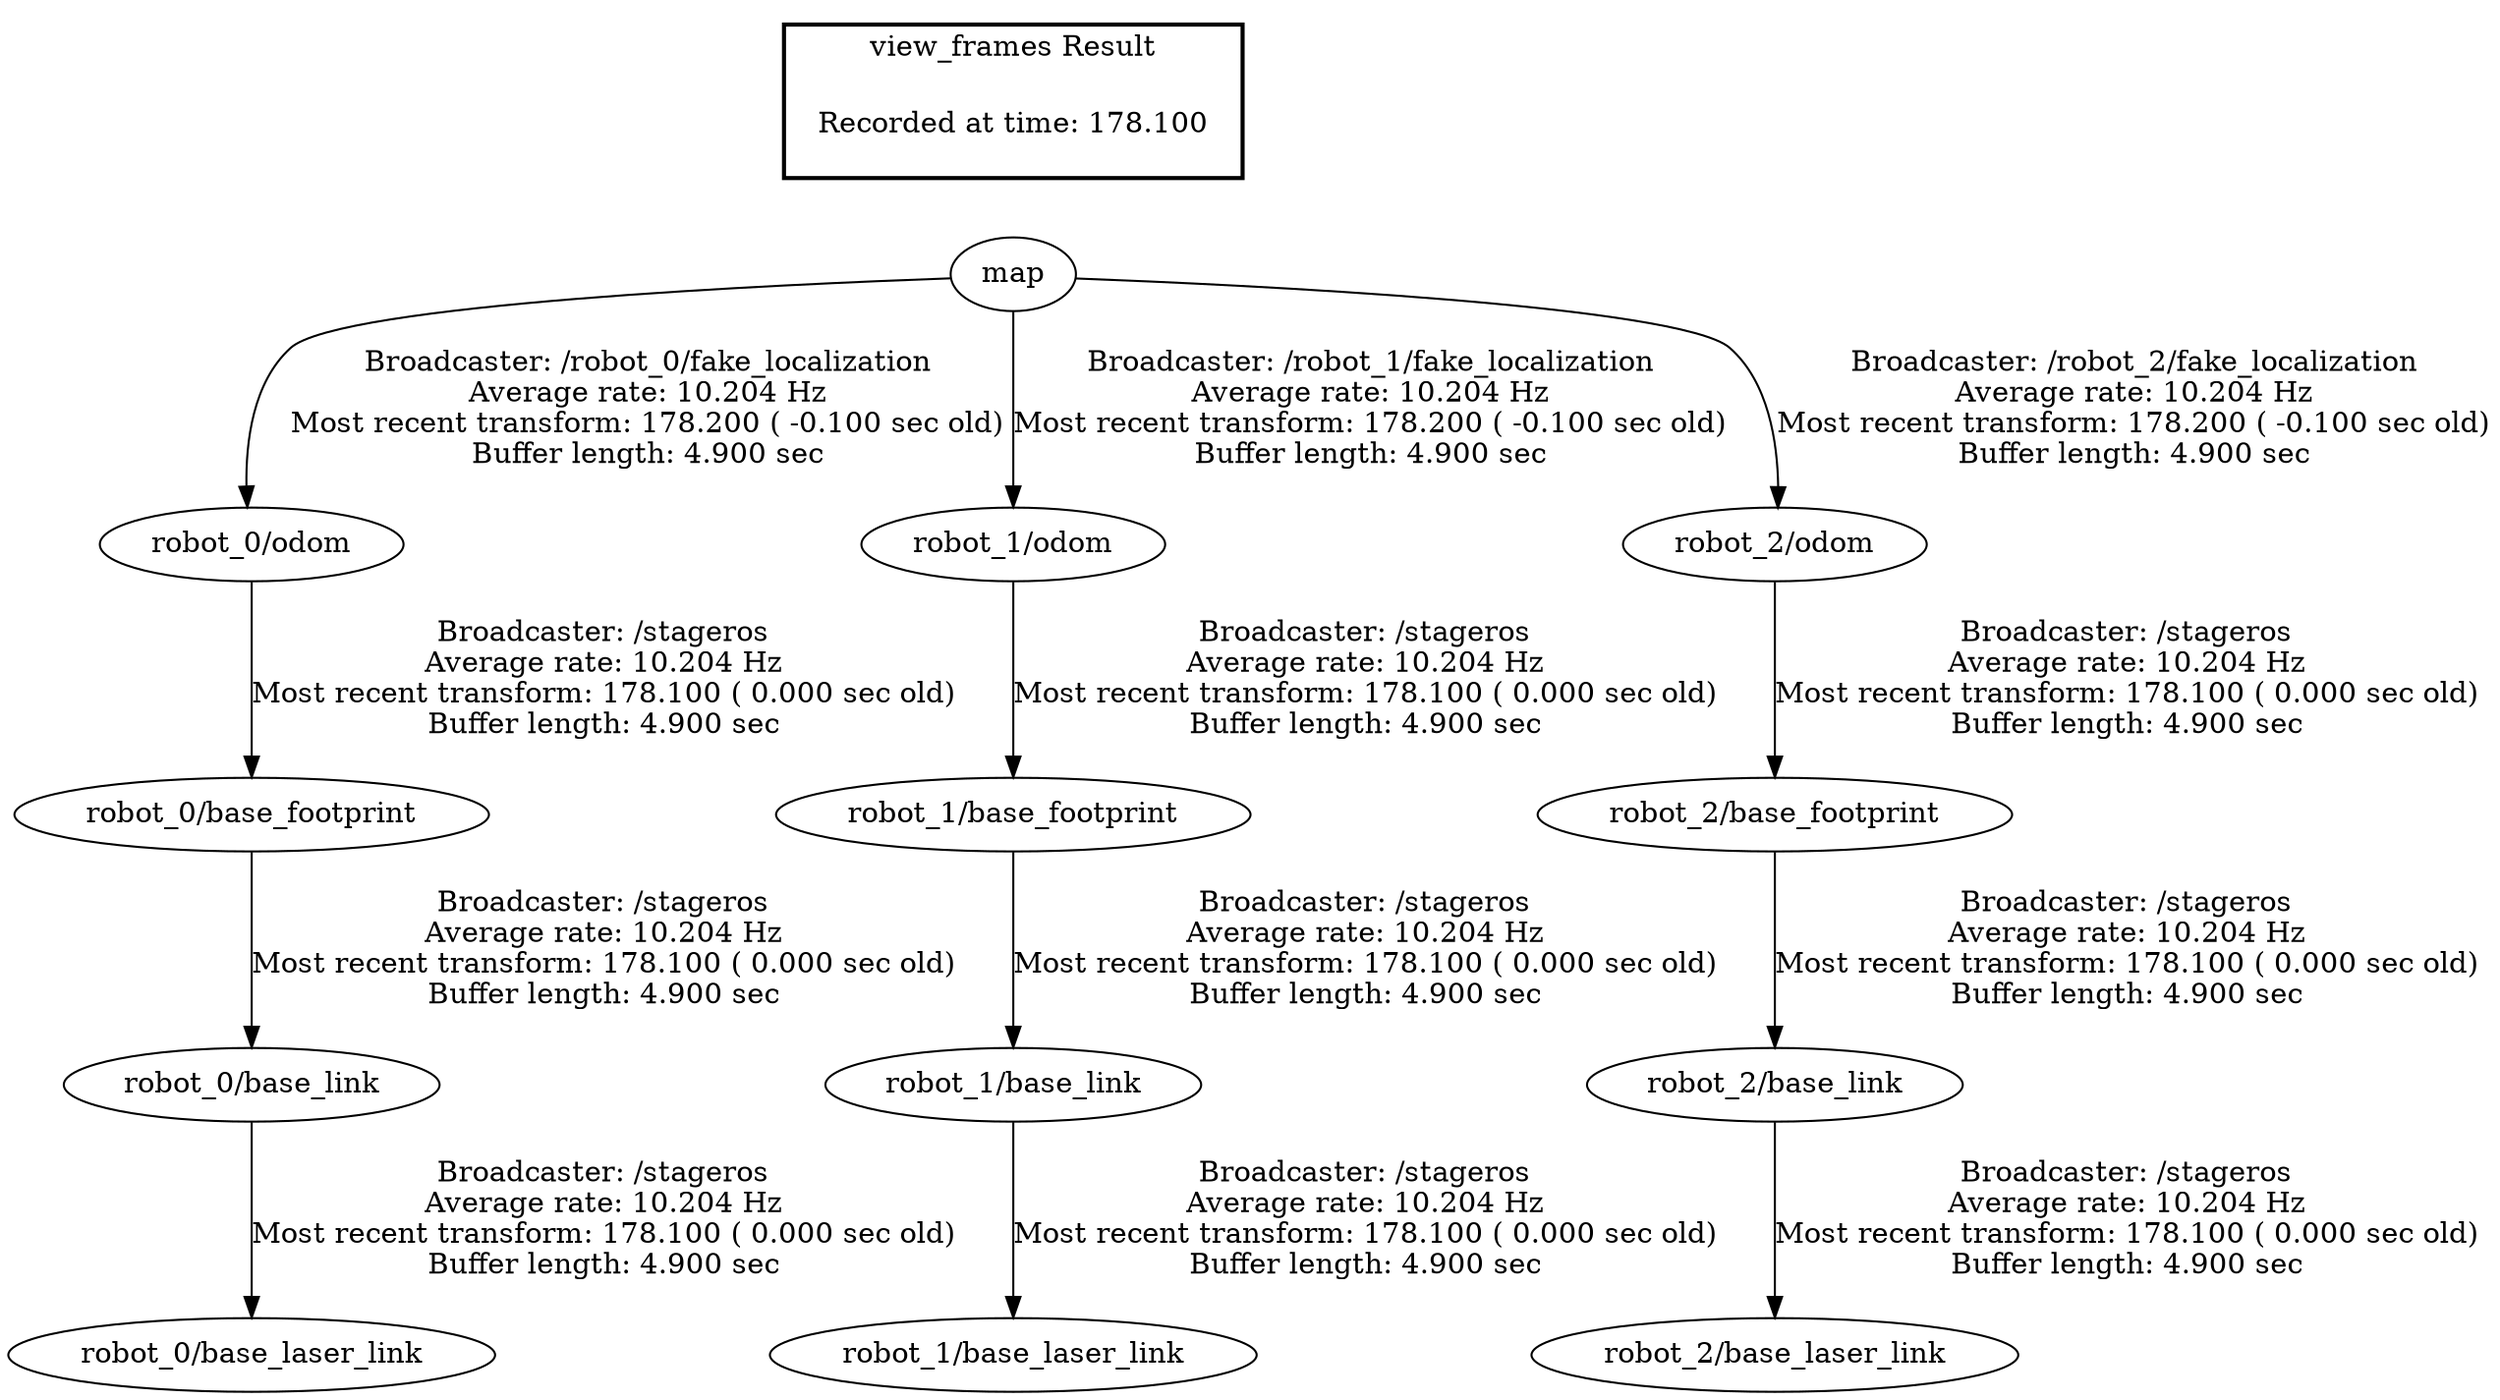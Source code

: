digraph G {
"map" -> "robot_0/odom"[label="Broadcaster: /robot_0/fake_localization\nAverage rate: 10.204 Hz\nMost recent transform: 178.200 ( -0.100 sec old)\nBuffer length: 4.900 sec\n"];
"robot_0/base_link" -> "robot_0/base_laser_link"[label="Broadcaster: /stageros\nAverage rate: 10.204 Hz\nMost recent transform: 178.100 ( 0.000 sec old)\nBuffer length: 4.900 sec\n"];
"robot_0/base_footprint" -> "robot_0/base_link"[label="Broadcaster: /stageros\nAverage rate: 10.204 Hz\nMost recent transform: 178.100 ( 0.000 sec old)\nBuffer length: 4.900 sec\n"];
"robot_0/odom" -> "robot_0/base_footprint"[label="Broadcaster: /stageros\nAverage rate: 10.204 Hz\nMost recent transform: 178.100 ( 0.000 sec old)\nBuffer length: 4.900 sec\n"];
"robot_1/base_link" -> "robot_1/base_laser_link"[label="Broadcaster: /stageros\nAverage rate: 10.204 Hz\nMost recent transform: 178.100 ( 0.000 sec old)\nBuffer length: 4.900 sec\n"];
"robot_1/base_footprint" -> "robot_1/base_link"[label="Broadcaster: /stageros\nAverage rate: 10.204 Hz\nMost recent transform: 178.100 ( 0.000 sec old)\nBuffer length: 4.900 sec\n"];
"robot_1/odom" -> "robot_1/base_footprint"[label="Broadcaster: /stageros\nAverage rate: 10.204 Hz\nMost recent transform: 178.100 ( 0.000 sec old)\nBuffer length: 4.900 sec\n"];
"map" -> "robot_1/odom"[label="Broadcaster: /robot_1/fake_localization\nAverage rate: 10.204 Hz\nMost recent transform: 178.200 ( -0.100 sec old)\nBuffer length: 4.900 sec\n"];
"robot_2/base_link" -> "robot_2/base_laser_link"[label="Broadcaster: /stageros\nAverage rate: 10.204 Hz\nMost recent transform: 178.100 ( 0.000 sec old)\nBuffer length: 4.900 sec\n"];
"robot_2/base_footprint" -> "robot_2/base_link"[label="Broadcaster: /stageros\nAverage rate: 10.204 Hz\nMost recent transform: 178.100 ( 0.000 sec old)\nBuffer length: 4.900 sec\n"];
"robot_2/odom" -> "robot_2/base_footprint"[label="Broadcaster: /stageros\nAverage rate: 10.204 Hz\nMost recent transform: 178.100 ( 0.000 sec old)\nBuffer length: 4.900 sec\n"];
"map" -> "robot_2/odom"[label="Broadcaster: /robot_2/fake_localization\nAverage rate: 10.204 Hz\nMost recent transform: 178.200 ( -0.100 sec old)\nBuffer length: 4.900 sec\n"];
edge [style=invis];
 subgraph cluster_legend { style=bold; color=black; label ="view_frames Result";
"Recorded at time: 178.100"[ shape=plaintext ] ;
 }->"map";
}